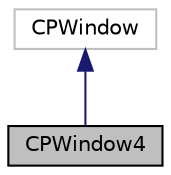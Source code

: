 digraph "CPWindow4"
{
 // LATEX_PDF_SIZE
  edge [fontname="Helvetica",fontsize="10",labelfontname="Helvetica",labelfontsize="10"];
  node [fontname="Helvetica",fontsize="10",shape=record];
  Node1 [label="CPWindow4",height=0.2,width=0.4,color="black", fillcolor="grey75", style="filled", fontcolor="black",tooltip="CPWindow4 class."];
  Node2 -> Node1 [dir="back",color="midnightblue",fontsize="10",style="solid",fontname="Helvetica"];
  Node2 [label="CPWindow",height=0.2,width=0.4,color="grey75", fillcolor="white", style="filled",tooltip=" "];
}
